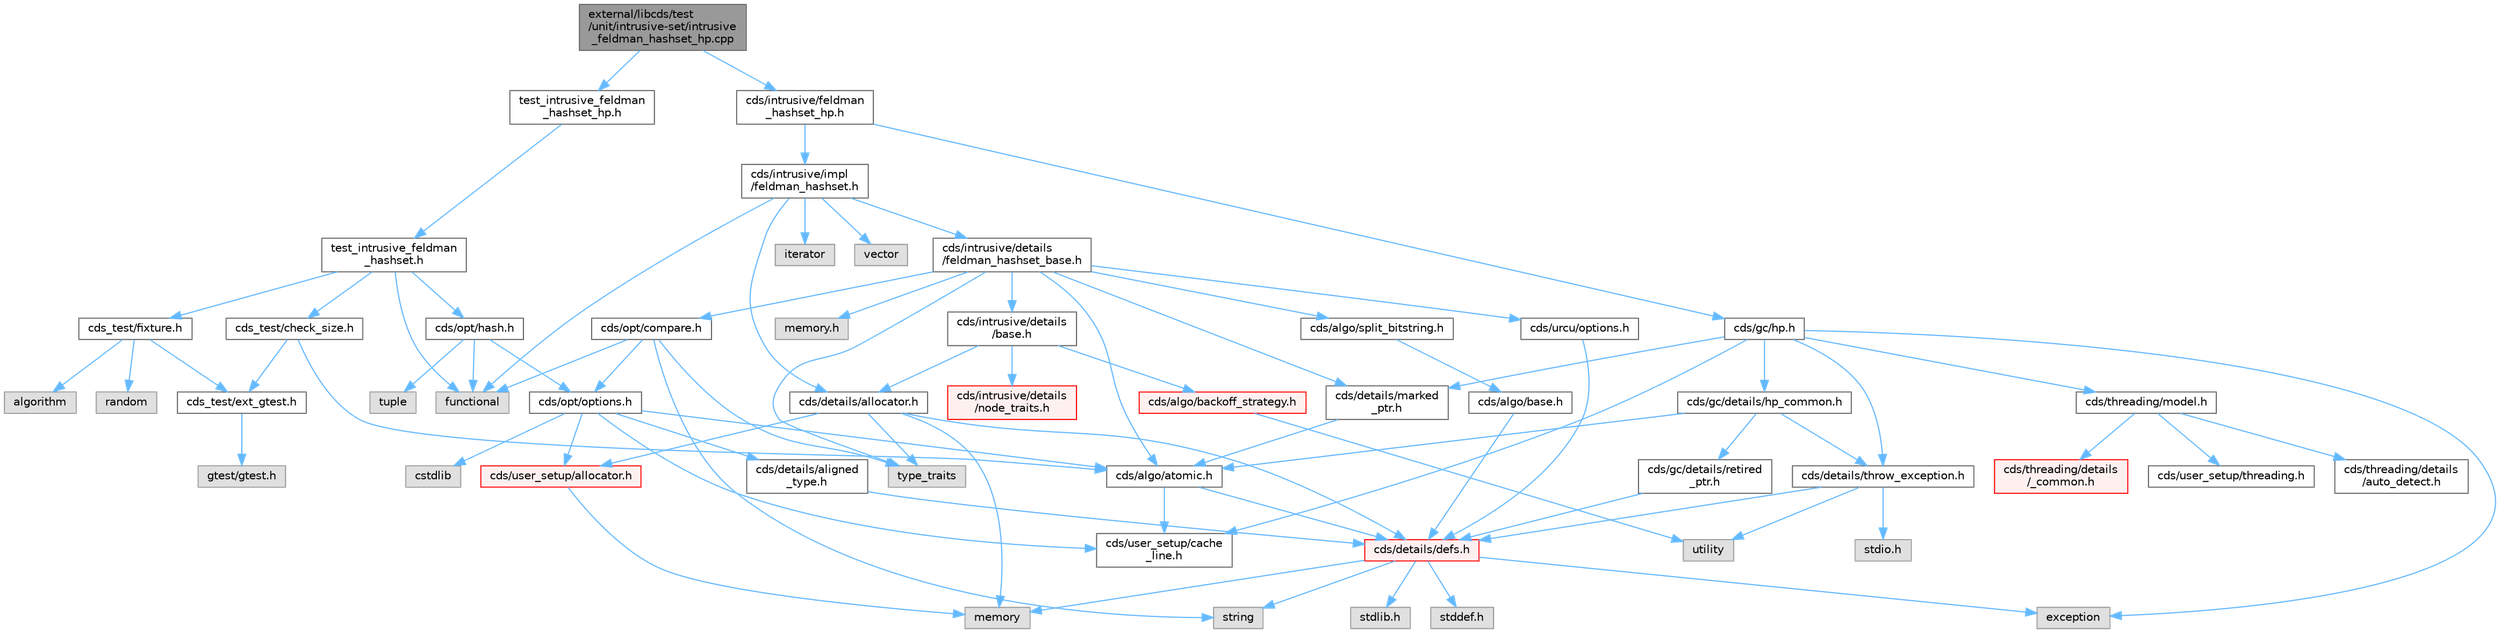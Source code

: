 digraph "external/libcds/test/unit/intrusive-set/intrusive_feldman_hashset_hp.cpp"
{
 // LATEX_PDF_SIZE
  bgcolor="transparent";
  edge [fontname=Helvetica,fontsize=10,labelfontname=Helvetica,labelfontsize=10];
  node [fontname=Helvetica,fontsize=10,shape=box,height=0.2,width=0.4];
  Node1 [id="Node000001",label="external/libcds/test\l/unit/intrusive-set/intrusive\l_feldman_hashset_hp.cpp",height=0.2,width=0.4,color="gray40", fillcolor="grey60", style="filled", fontcolor="black",tooltip=" "];
  Node1 -> Node2 [id="edge78_Node000001_Node000002",color="steelblue1",style="solid",tooltip=" "];
  Node2 [id="Node000002",label="test_intrusive_feldman\l_hashset_hp.h",height=0.2,width=0.4,color="grey40", fillcolor="white", style="filled",URL="$test__intrusive__feldman__hashset__hp_8h.html",tooltip=" "];
  Node2 -> Node3 [id="edge79_Node000002_Node000003",color="steelblue1",style="solid",tooltip=" "];
  Node3 [id="Node000003",label="test_intrusive_feldman\l_hashset.h",height=0.2,width=0.4,color="grey40", fillcolor="white", style="filled",URL="$test__intrusive__feldman__hashset_8h.html",tooltip=" "];
  Node3 -> Node4 [id="edge80_Node000003_Node000004",color="steelblue1",style="solid",tooltip=" "];
  Node4 [id="Node000004",label="cds_test/check_size.h",height=0.2,width=0.4,color="grey40", fillcolor="white", style="filled",URL="$check__size_8h.html",tooltip=" "];
  Node4 -> Node5 [id="edge81_Node000004_Node000005",color="steelblue1",style="solid",tooltip=" "];
  Node5 [id="Node000005",label="cds_test/ext_gtest.h",height=0.2,width=0.4,color="grey40", fillcolor="white", style="filled",URL="$ext__gtest_8h.html",tooltip=" "];
  Node5 -> Node6 [id="edge82_Node000005_Node000006",color="steelblue1",style="solid",tooltip=" "];
  Node6 [id="Node000006",label="gtest/gtest.h",height=0.2,width=0.4,color="grey60", fillcolor="#E0E0E0", style="filled",tooltip=" "];
  Node4 -> Node7 [id="edge83_Node000004_Node000007",color="steelblue1",style="solid",tooltip=" "];
  Node7 [id="Node000007",label="cds/algo/atomic.h",height=0.2,width=0.4,color="grey40", fillcolor="white", style="filled",URL="$external_2libcds_2cds_2algo_2atomic_8h.html",tooltip=" "];
  Node7 -> Node8 [id="edge84_Node000007_Node000008",color="steelblue1",style="solid",tooltip=" "];
  Node8 [id="Node000008",label="cds/details/defs.h",height=0.2,width=0.4,color="red", fillcolor="#FFF0F0", style="filled",URL="$details_2defs_8h.html",tooltip=" "];
  Node8 -> Node9 [id="edge85_Node000008_Node000009",color="steelblue1",style="solid",tooltip=" "];
  Node9 [id="Node000009",label="stddef.h",height=0.2,width=0.4,color="grey60", fillcolor="#E0E0E0", style="filled",tooltip=" "];
  Node8 -> Node10 [id="edge86_Node000008_Node000010",color="steelblue1",style="solid",tooltip=" "];
  Node10 [id="Node000010",label="stdlib.h",height=0.2,width=0.4,color="grey60", fillcolor="#E0E0E0", style="filled",tooltip=" "];
  Node8 -> Node13 [id="edge87_Node000008_Node000013",color="steelblue1",style="solid",tooltip=" "];
  Node13 [id="Node000013",label="exception",height=0.2,width=0.4,color="grey60", fillcolor="#E0E0E0", style="filled",tooltip=" "];
  Node8 -> Node15 [id="edge88_Node000008_Node000015",color="steelblue1",style="solid",tooltip=" "];
  Node15 [id="Node000015",label="string",height=0.2,width=0.4,color="grey60", fillcolor="#E0E0E0", style="filled",tooltip=" "];
  Node8 -> Node16 [id="edge89_Node000008_Node000016",color="steelblue1",style="solid",tooltip=" "];
  Node16 [id="Node000016",label="memory",height=0.2,width=0.4,color="grey60", fillcolor="#E0E0E0", style="filled",tooltip=" "];
  Node7 -> Node21 [id="edge90_Node000007_Node000021",color="steelblue1",style="solid",tooltip=" "];
  Node21 [id="Node000021",label="cds/user_setup/cache\l_line.h",height=0.2,width=0.4,color="grey40", fillcolor="white", style="filled",URL="$cache__line_8h.html",tooltip="Cache-line size definition"];
  Node3 -> Node22 [id="edge91_Node000003_Node000022",color="steelblue1",style="solid",tooltip=" "];
  Node22 [id="Node000022",label="cds_test/fixture.h",height=0.2,width=0.4,color="grey40", fillcolor="white", style="filled",URL="$fixture_8h.html",tooltip=" "];
  Node22 -> Node5 [id="edge92_Node000022_Node000005",color="steelblue1",style="solid",tooltip=" "];
  Node22 -> Node23 [id="edge93_Node000022_Node000023",color="steelblue1",style="solid",tooltip=" "];
  Node23 [id="Node000023",label="algorithm",height=0.2,width=0.4,color="grey60", fillcolor="#E0E0E0", style="filled",tooltip=" "];
  Node22 -> Node24 [id="edge94_Node000022_Node000024",color="steelblue1",style="solid",tooltip=" "];
  Node24 [id="Node000024",label="random",height=0.2,width=0.4,color="grey60", fillcolor="#E0E0E0", style="filled",tooltip=" "];
  Node3 -> Node25 [id="edge95_Node000003_Node000025",color="steelblue1",style="solid",tooltip=" "];
  Node25 [id="Node000025",label="cds/opt/hash.h",height=0.2,width=0.4,color="grey40", fillcolor="white", style="filled",URL="$external_2libcds_2cds_2opt_2hash_8h.html",tooltip=" "];
  Node25 -> Node26 [id="edge96_Node000025_Node000026",color="steelblue1",style="solid",tooltip=" "];
  Node26 [id="Node000026",label="tuple",height=0.2,width=0.4,color="grey60", fillcolor="#E0E0E0", style="filled",tooltip=" "];
  Node25 -> Node27 [id="edge97_Node000025_Node000027",color="steelblue1",style="solid",tooltip=" "];
  Node27 [id="Node000027",label="functional",height=0.2,width=0.4,color="grey60", fillcolor="#E0E0E0", style="filled",tooltip=" "];
  Node25 -> Node28 [id="edge98_Node000025_Node000028",color="steelblue1",style="solid",tooltip=" "];
  Node28 [id="Node000028",label="cds/opt/options.h",height=0.2,width=0.4,color="grey40", fillcolor="white", style="filled",URL="$opt_2options_8h.html",tooltip=" "];
  Node28 -> Node29 [id="edge99_Node000028_Node000029",color="steelblue1",style="solid",tooltip=" "];
  Node29 [id="Node000029",label="cstdlib",height=0.2,width=0.4,color="grey60", fillcolor="#E0E0E0", style="filled",tooltip=" "];
  Node28 -> Node30 [id="edge100_Node000028_Node000030",color="steelblue1",style="solid",tooltip=" "];
  Node30 [id="Node000030",label="cds/details/aligned\l_type.h",height=0.2,width=0.4,color="grey40", fillcolor="white", style="filled",URL="$aligned__type_8h.html",tooltip=" "];
  Node30 -> Node8 [id="edge101_Node000030_Node000008",color="steelblue1",style="solid",tooltip=" "];
  Node28 -> Node31 [id="edge102_Node000028_Node000031",color="steelblue1",style="solid",tooltip=" "];
  Node31 [id="Node000031",label="cds/user_setup/allocator.h",height=0.2,width=0.4,color="red", fillcolor="#FFF0F0", style="filled",URL="$external_2libcds_2cds_2user__setup_2allocator_8h.html",tooltip="Default implementation of allocator classes."];
  Node31 -> Node16 [id="edge103_Node000031_Node000016",color="steelblue1",style="solid",tooltip=" "];
  Node28 -> Node21 [id="edge104_Node000028_Node000021",color="steelblue1",style="solid",tooltip=" "];
  Node28 -> Node7 [id="edge105_Node000028_Node000007",color="steelblue1",style="solid",tooltip=" "];
  Node3 -> Node27 [id="edge106_Node000003_Node000027",color="steelblue1",style="solid",tooltip=" "];
  Node1 -> Node46 [id="edge107_Node000001_Node000046",color="steelblue1",style="solid",tooltip=" "];
  Node46 [id="Node000046",label="cds/intrusive/feldman\l_hashset_hp.h",height=0.2,width=0.4,color="grey40", fillcolor="white", style="filled",URL="$intrusive_2feldman__hashset__hp_8h.html",tooltip=" "];
  Node46 -> Node47 [id="edge108_Node000046_Node000047",color="steelblue1",style="solid",tooltip=" "];
  Node47 [id="Node000047",label="cds/intrusive/impl\l/feldman_hashset.h",height=0.2,width=0.4,color="grey40", fillcolor="white", style="filled",URL="$intrusive_2impl_2feldman__hashset_8h.html",tooltip=" "];
  Node47 -> Node27 [id="edge109_Node000047_Node000027",color="steelblue1",style="solid",tooltip=" "];
  Node47 -> Node48 [id="edge110_Node000047_Node000048",color="steelblue1",style="solid",tooltip=" "];
  Node48 [id="Node000048",label="iterator",height=0.2,width=0.4,color="grey60", fillcolor="#E0E0E0", style="filled",tooltip=" "];
  Node47 -> Node49 [id="edge111_Node000047_Node000049",color="steelblue1",style="solid",tooltip=" "];
  Node49 [id="Node000049",label="vector",height=0.2,width=0.4,color="grey60", fillcolor="#E0E0E0", style="filled",tooltip=" "];
  Node47 -> Node50 [id="edge112_Node000047_Node000050",color="steelblue1",style="solid",tooltip=" "];
  Node50 [id="Node000050",label="cds/intrusive/details\l/feldman_hashset_base.h",height=0.2,width=0.4,color="grey40", fillcolor="white", style="filled",URL="$intrusive_2details_2feldman__hashset__base_8h.html",tooltip=" "];
  Node50 -> Node51 [id="edge113_Node000050_Node000051",color="steelblue1",style="solid",tooltip=" "];
  Node51 [id="Node000051",label="memory.h",height=0.2,width=0.4,color="grey60", fillcolor="#E0E0E0", style="filled",tooltip=" "];
  Node50 -> Node52 [id="edge114_Node000050_Node000052",color="steelblue1",style="solid",tooltip=" "];
  Node52 [id="Node000052",label="type_traits",height=0.2,width=0.4,color="grey60", fillcolor="#E0E0E0", style="filled",tooltip=" "];
  Node50 -> Node53 [id="edge115_Node000050_Node000053",color="steelblue1",style="solid",tooltip=" "];
  Node53 [id="Node000053",label="cds/intrusive/details\l/base.h",height=0.2,width=0.4,color="grey40", fillcolor="white", style="filled",URL="$external_2libcds_2cds_2intrusive_2details_2base_8h.html",tooltip=" "];
  Node53 -> Node54 [id="edge116_Node000053_Node000054",color="steelblue1",style="solid",tooltip=" "];
  Node54 [id="Node000054",label="cds/intrusive/details\l/node_traits.h",height=0.2,width=0.4,color="red", fillcolor="#FFF0F0", style="filled",URL="$node__traits_8h.html",tooltip=" "];
  Node53 -> Node56 [id="edge117_Node000053_Node000056",color="steelblue1",style="solid",tooltip=" "];
  Node56 [id="Node000056",label="cds/details/allocator.h",height=0.2,width=0.4,color="grey40", fillcolor="white", style="filled",URL="$external_2libcds_2cds_2details_2allocator_8h.html",tooltip=" "];
  Node56 -> Node52 [id="edge118_Node000056_Node000052",color="steelblue1",style="solid",tooltip=" "];
  Node56 -> Node16 [id="edge119_Node000056_Node000016",color="steelblue1",style="solid",tooltip=" "];
  Node56 -> Node8 [id="edge120_Node000056_Node000008",color="steelblue1",style="solid",tooltip=" "];
  Node56 -> Node31 [id="edge121_Node000056_Node000031",color="steelblue1",style="solid",tooltip=" "];
  Node53 -> Node57 [id="edge122_Node000053_Node000057",color="steelblue1",style="solid",tooltip=" "];
  Node57 [id="Node000057",label="cds/algo/backoff_strategy.h",height=0.2,width=0.4,color="red", fillcolor="#FFF0F0", style="filled",URL="$backoff__strategy_8h.html",tooltip=" "];
  Node57 -> Node45 [id="edge123_Node000057_Node000045",color="steelblue1",style="solid",tooltip=" "];
  Node45 [id="Node000045",label="utility",height=0.2,width=0.4,color="grey60", fillcolor="#E0E0E0", style="filled",tooltip=" "];
  Node50 -> Node61 [id="edge124_Node000050_Node000061",color="steelblue1",style="solid",tooltip=" "];
  Node61 [id="Node000061",label="cds/opt/compare.h",height=0.2,width=0.4,color="grey40", fillcolor="white", style="filled",URL="$external_2libcds_2cds_2opt_2compare_8h.html",tooltip=" "];
  Node61 -> Node52 [id="edge125_Node000061_Node000052",color="steelblue1",style="solid",tooltip=" "];
  Node61 -> Node27 [id="edge126_Node000061_Node000027",color="steelblue1",style="solid",tooltip=" "];
  Node61 -> Node15 [id="edge127_Node000061_Node000015",color="steelblue1",style="solid",tooltip=" "];
  Node61 -> Node28 [id="edge128_Node000061_Node000028",color="steelblue1",style="solid",tooltip=" "];
  Node50 -> Node7 [id="edge129_Node000050_Node000007",color="steelblue1",style="solid",tooltip=" "];
  Node50 -> Node62 [id="edge130_Node000050_Node000062",color="steelblue1",style="solid",tooltip=" "];
  Node62 [id="Node000062",label="cds/algo/split_bitstring.h",height=0.2,width=0.4,color="grey40", fillcolor="white", style="filled",URL="$split__bitstring_8h.html",tooltip=" "];
  Node62 -> Node63 [id="edge131_Node000062_Node000063",color="steelblue1",style="solid",tooltip=" "];
  Node63 [id="Node000063",label="cds/algo/base.h",height=0.2,width=0.4,color="grey40", fillcolor="white", style="filled",URL="$external_2libcds_2cds_2algo_2base_8h.html",tooltip=" "];
  Node63 -> Node8 [id="edge132_Node000063_Node000008",color="steelblue1",style="solid",tooltip=" "];
  Node50 -> Node64 [id="edge133_Node000050_Node000064",color="steelblue1",style="solid",tooltip=" "];
  Node64 [id="Node000064",label="cds/details/marked\l_ptr.h",height=0.2,width=0.4,color="grey40", fillcolor="white", style="filled",URL="$marked__ptr_8h.html",tooltip=" "];
  Node64 -> Node7 [id="edge134_Node000064_Node000007",color="steelblue1",style="solid",tooltip=" "];
  Node50 -> Node65 [id="edge135_Node000050_Node000065",color="steelblue1",style="solid",tooltip=" "];
  Node65 [id="Node000065",label="cds/urcu/options.h",height=0.2,width=0.4,color="grey40", fillcolor="white", style="filled",URL="$urcu_2options_8h.html",tooltip=" "];
  Node65 -> Node8 [id="edge136_Node000065_Node000008",color="steelblue1",style="solid",tooltip=" "];
  Node47 -> Node56 [id="edge137_Node000047_Node000056",color="steelblue1",style="solid",tooltip=" "];
  Node46 -> Node66 [id="edge138_Node000046_Node000066",color="steelblue1",style="solid",tooltip=" "];
  Node66 [id="Node000066",label="cds/gc/hp.h",height=0.2,width=0.4,color="grey40", fillcolor="white", style="filled",URL="$hp_8h.html",tooltip=" "];
  Node66 -> Node13 [id="edge139_Node000066_Node000013",color="steelblue1",style="solid",tooltip=" "];
  Node66 -> Node67 [id="edge140_Node000066_Node000067",color="steelblue1",style="solid",tooltip=" "];
  Node67 [id="Node000067",label="cds/gc/details/hp_common.h",height=0.2,width=0.4,color="grey40", fillcolor="white", style="filled",URL="$hp__common_8h.html",tooltip=" "];
  Node67 -> Node7 [id="edge141_Node000067_Node000007",color="steelblue1",style="solid",tooltip=" "];
  Node67 -> Node68 [id="edge142_Node000067_Node000068",color="steelblue1",style="solid",tooltip=" "];
  Node68 [id="Node000068",label="cds/gc/details/retired\l_ptr.h",height=0.2,width=0.4,color="grey40", fillcolor="white", style="filled",URL="$retired__ptr_8h.html",tooltip=" "];
  Node68 -> Node8 [id="edge143_Node000068_Node000008",color="steelblue1",style="solid",tooltip=" "];
  Node67 -> Node43 [id="edge144_Node000067_Node000043",color="steelblue1",style="solid",tooltip=" "];
  Node43 [id="Node000043",label="cds/details/throw_exception.h",height=0.2,width=0.4,color="grey40", fillcolor="white", style="filled",URL="$throw__exception_8h.html",tooltip=" "];
  Node43 -> Node8 [id="edge145_Node000043_Node000008",color="steelblue1",style="solid",tooltip=" "];
  Node43 -> Node44 [id="edge146_Node000043_Node000044",color="steelblue1",style="solid",tooltip=" "];
  Node44 [id="Node000044",label="stdio.h",height=0.2,width=0.4,color="grey60", fillcolor="#E0E0E0", style="filled",tooltip=" "];
  Node43 -> Node45 [id="edge147_Node000043_Node000045",color="steelblue1",style="solid",tooltip=" "];
  Node66 -> Node69 [id="edge148_Node000066_Node000069",color="steelblue1",style="solid",tooltip=" "];
  Node69 [id="Node000069",label="cds/threading/model.h",height=0.2,width=0.4,color="grey40", fillcolor="white", style="filled",URL="$model_8h.html",tooltip=" "];
  Node69 -> Node70 [id="edge149_Node000069_Node000070",color="steelblue1",style="solid",tooltip=" "];
  Node70 [id="Node000070",label="cds/threading/details\l/_common.h",height=0.2,width=0.4,color="red", fillcolor="#FFF0F0", style="filled",URL="$__common_8h.html",tooltip=" "];
  Node69 -> Node78 [id="edge150_Node000069_Node000078",color="steelblue1",style="solid",tooltip=" "];
  Node78 [id="Node000078",label="cds/user_setup/threading.h",height=0.2,width=0.4,color="grey40", fillcolor="white", style="filled",URL="$external_2libcds_2cds_2user__setup_2threading_8h.html",tooltip=" "];
  Node69 -> Node79 [id="edge151_Node000069_Node000079",color="steelblue1",style="solid",tooltip=" "];
  Node79 [id="Node000079",label="cds/threading/details\l/auto_detect.h",height=0.2,width=0.4,color="grey40", fillcolor="white", style="filled",URL="$auto__detect_8h.html",tooltip=" "];
  Node66 -> Node43 [id="edge152_Node000066_Node000043",color="steelblue1",style="solid",tooltip=" "];
  Node66 -> Node64 [id="edge153_Node000066_Node000064",color="steelblue1",style="solid",tooltip=" "];
  Node66 -> Node21 [id="edge154_Node000066_Node000021",color="steelblue1",style="solid",tooltip=" "];
}
